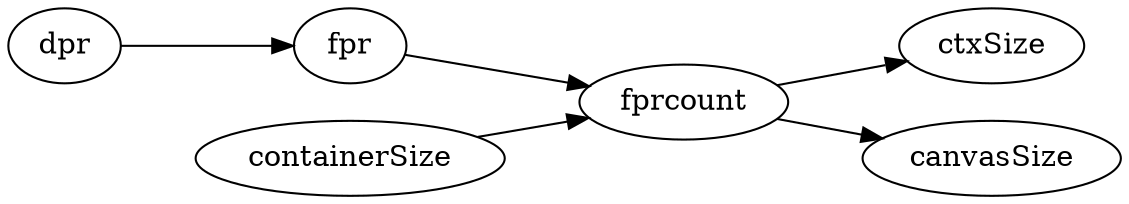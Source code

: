 digraph {
   rankdir=LR
   dpr -> fpr -> fprcount -> ctxSize
   containerSize -> fprcount -> canvasSize
}

